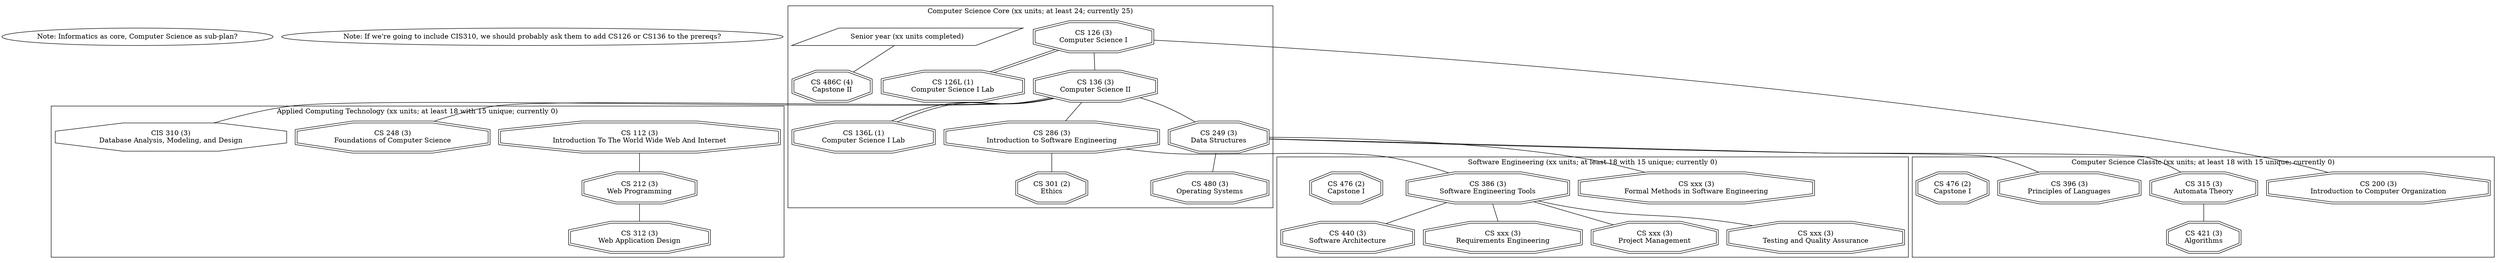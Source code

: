 // ** Description: A dot specification of the NAU CS curriculum
// ** Author: John Georgas
// ** Version: 0

graph informatics_graph {
	//compound=true;

	//node [shape=diamond label="Entry into NAU"] ENTRY
	//ENTRY -> INT //[lhead=cluster_pre, arrowhead="normal"]

	node [label = "Note: Informatics as core, Computer Science as sub-plan?"] n1;
	node [label = "Note: If we're going to include CIS310, we should probably ask them to add CS126 or CS136 to the prereqs?"] n2;

	subgraph cluster_core {
		label = "Computer Science Core (xx units; at least 24; currently 25)";

		node [shape=doubleoctagon, label="CS 126 (3)\nComputer Science I"] CS126;
		node [shape=doubleoctagon, label="CS 126L (1)\nComputer Science I Lab"] CS126L;
		node [shape=doubleoctagon, label="CS 136 (3)\nComputer Science II"] CS136;
		node [shape=doubleoctagon, label="CS 136L (1)\nComputer Science I Lab"] CS136L;
		node [shape=doubleoctagon, label="CS 286 (3)\nIntroduction to Software Engineering"] CS286;
		node [shape=doubleoctagon, label="CS 249 (3)\nData Structures"] CS249;
		node [shape=doubleoctagon, label="CS 301 (2)\nEthics"] CS301;
		node [shape=doubleoctagon, label="CS 480 (3)\nOperating Systems"] CS480;

		node [shape=parallelogram, label="Senior year (xx units completed)"] senior;
		node [shape=doubleoctagon, label="CS 486C (4)\nCapstone II"] CS486C;
	}

	subgraph cluster_cs_classic {
		label = "Computer Science Classic (xx units; at least 18 with 15 unique; currently 0)";

		node [shape=doubleoctagon, label="CS 200 (3)\nIntroduction to Computer Organization"] CS200;
		node [shape=doubleoctagon, label="CS 315 (3)\nAutomata Theory"] CS315;
		node [shape=doubleoctagon, label="CS 396 (3)\nPrinciples of Languages"] CS396;
		node [shape=doubleoctagon, label="CS 421 (3)\nAlgorithms"] CS421;

		// Common
		node [shape=doubleoctagon, label="CS 476 (2)\nCapstone I"] CS476;
	}

	subgraph cluster_se {
		label = "Software Engineering (xx units; at least 18 with 15 unique; currently 0)";

		node [shape=doubleoctagon, label="CS 386 (3)\nSoftware Engineering Tools"] CS386;
		//node [shape=doubleoctagon, label="CS 477 (3)\nUser Interfaces"] CS477;

		node [shape=doubleoctagon, label="CS 440 (3)\nSoftware Architecture"] CS440;
		node [shape=doubleoctagon, label="CS xxx (3)\nRequirements Engineering"] CSxxx_reqs;
		node [shape=doubleoctagon, label="CS xxx (3)\nProject Management"] CSxxx_projmgmt;
		node [shape=doubleoctagon, label="CS xxx (3)\nTesting and Quality Assurance"] CSxxx_test;
		node [shape=doubleoctagon, label="CS xxx (3)\nFormal Methods in Software Engineering"] CSxxxx_form;

		// Common
		node [shape=doubleoctagon, label="CS 476 (2)\nCapstone I"] CS476se;
	}

	subgraph cluster_act {
		label = "Applied Computing Technology (xx units; at least 18 with 15 unique; currently 0)";

		node [shape=doubleoctagon, label="CS 112 (3)\nIntroduction To The World Wide Web And Internet"] CS112;
		node [shape=doubleoctagon, label="CS 212 (3)\nWeb Programming"] CS212;
		node [shape=doubleoctagon, label="CS 312 (3)\nWeb Application Design"] CS312;
		node [shape=doubleoctagon, label="CS 248 (3)\nFoundations of Computer Science"] CS248;
		node [shape=octagon, label="CIS 310 (3)\nDatabase Analysis, Modeling, and Design"] CIS310;
	}

	// **
	// ** CORE EDGES
	// **
	CS126L -- CS126 [arrowhead="odot"];
	CS126 -- CS126L [arrowhead="odot"];
	CS136L -- CS136 [arrowhead="odot"];
	CS136 -- CS136L [arrowhead="odot"];
	CS126 -- CS136 [arrowhead="normal"];
	CS136 -- CS286 [arrowhead="normal"];
	CS136 -- CS249 [arrowhead="normal"];
	CS286 -- CS301 [arrowhead="normal"];
	CS249 -- CS480 [arrowhead="normal"];
	senior -- CS486C [arrowhead="normal"];

	// **
	// ** SE EDGES
	// **
	CS286 -- CS386 [arrowhead="normal"];
	CS386 -- CS440 [arrowhead="normal"];
	CS386 -- CSxxx_reqs [arrowhead="normal"];
	CS386 -- CSxxx_test [arrowhead="normal"];
	CS386 -- CSxxx_projmgmt [arrowhead="normal"];
	CS249 -- CSxxxx_form [arrowhead="normal"];

	// **
	// ** CSC EDGES
	// **
	CS126 -- CS200 [arrowhead="normal"];
	CS249 -- CS315 [arrowhead="normal"];
	CS315 -- CS421 [arrowhead="normal"];
	CS249 -- CS396 [arrowhead="normal"];

	// **
	// ** ACT EDGES
	// **
	CS112 -- CS212 [arrowhead="normal"];
	CS212 -- CS312 [arrowhead="normal"];	
	CS136 -- CS248  [arrowhead="normal"];
	CS136 -- CIS310  [arrowhead="normal"];
	//CS480 -- CS476 [arrowhead="normal"];
	//CS286 -- CS476 [arrowhead="normal"];
	//CS476 -- CS486C [arrowhead="normal"];

}
